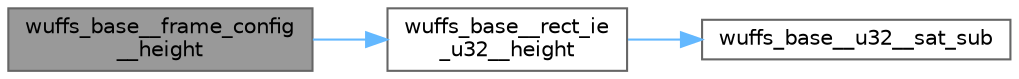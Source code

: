 digraph "wuffs_base__frame_config__height"
{
 // LATEX_PDF_SIZE
  bgcolor="transparent";
  edge [fontname=Helvetica,fontsize=10,labelfontname=Helvetica,labelfontsize=10];
  node [fontname=Helvetica,fontsize=10,shape=box,height=0.2,width=0.4];
  rankdir="LR";
  Node1 [id="Node000001",label="wuffs_base__frame_config\l__height",height=0.2,width=0.4,color="gray40", fillcolor="grey60", style="filled", fontcolor="black",tooltip=" "];
  Node1 -> Node2 [id="edge1_Node000001_Node000002",color="steelblue1",style="solid",tooltip=" "];
  Node2 [id="Node000002",label="wuffs_base__rect_ie\l_u32__height",height=0.2,width=0.4,color="grey40", fillcolor="white", style="filled",URL="$wuffs-v0_83_8c.html#a18a003dcb46dff3c853d5b34507377a5",tooltip=" "];
  Node2 -> Node3 [id="edge2_Node000002_Node000003",color="steelblue1",style="solid",tooltip=" "];
  Node3 [id="Node000003",label="wuffs_base__u32__sat_sub",height=0.2,width=0.4,color="grey40", fillcolor="white", style="filled",URL="$wuffs-v0_83_8c.html#ae136fc23dc9a16699ba859e22fca9ec4",tooltip=" "];
}
